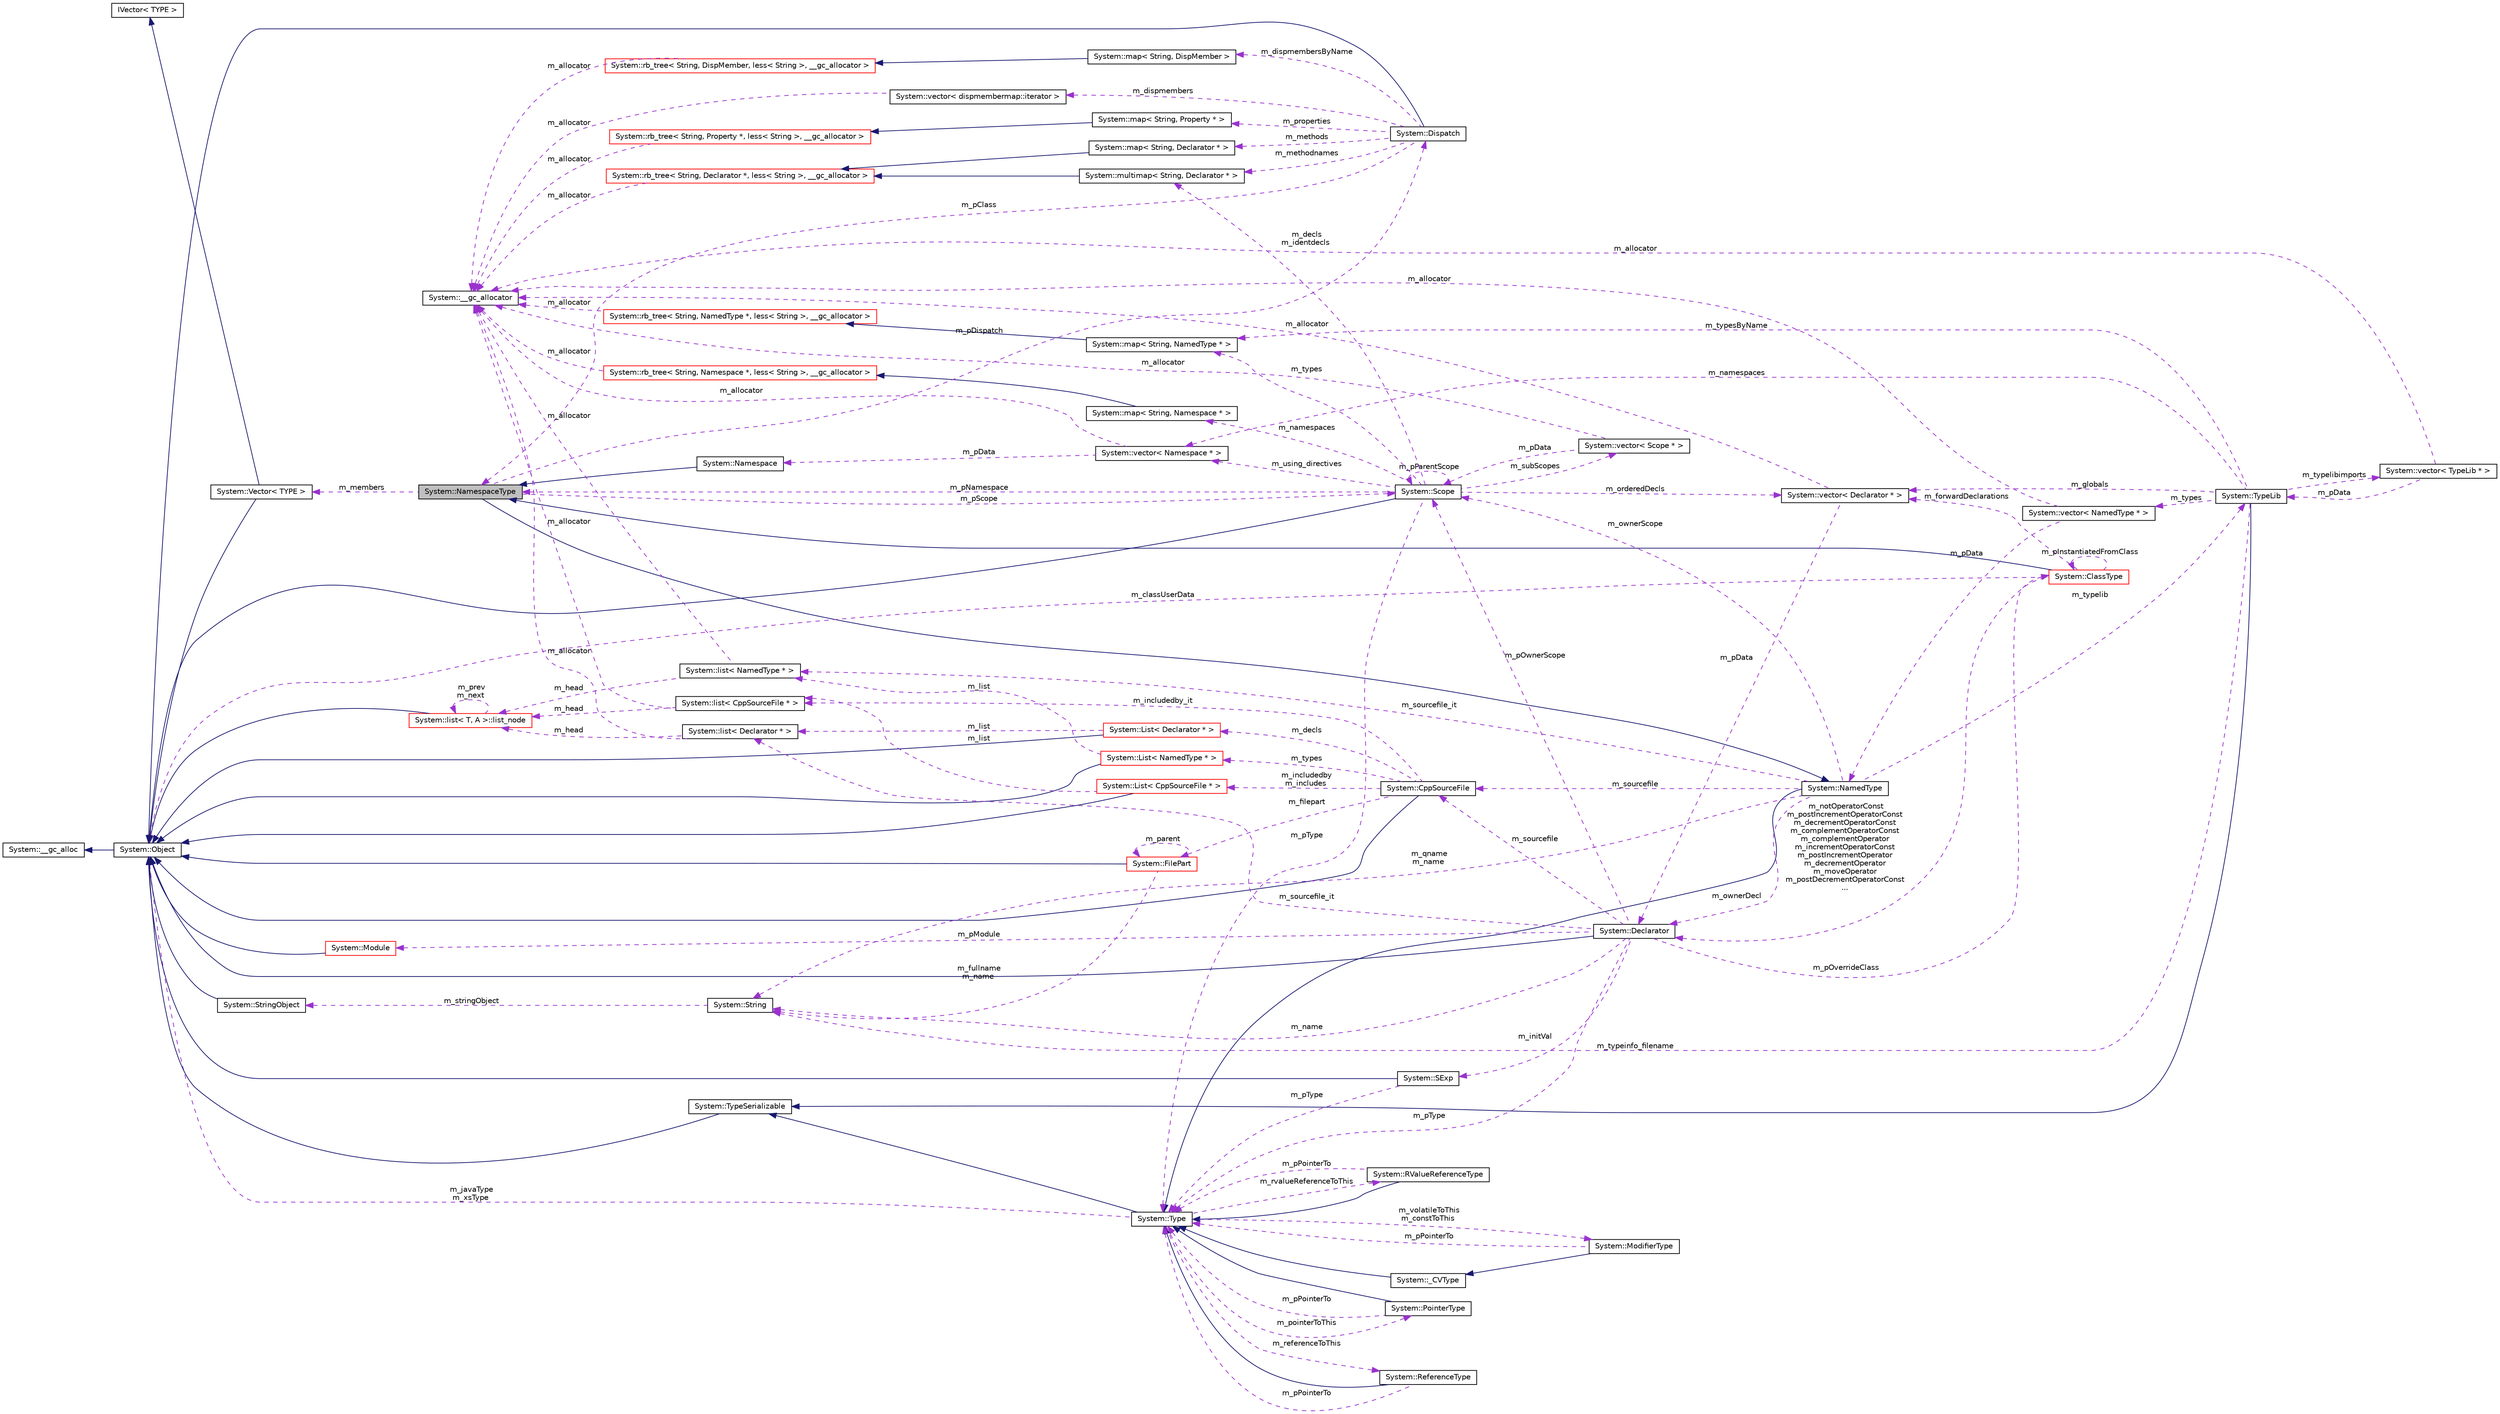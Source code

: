 digraph G
{
  edge [fontname="Helvetica",fontsize="10",labelfontname="Helvetica",labelfontsize="10"];
  node [fontname="Helvetica",fontsize="10",shape=record];
  rankdir="LR";
  Node1 [label="System::NamespaceType",height=0.2,width=0.4,color="black", fillcolor="grey75", style="filled" fontcolor="black"];
  Node2 -> Node1 [dir="back",color="midnightblue",fontsize="10",style="solid",fontname="Helvetica"];
  Node2 [label="System::NamedType",height=0.2,width=0.4,color="black", fillcolor="white", style="filled",URL="$class_system_1_1_named_type.html"];
  Node3 -> Node2 [dir="back",color="midnightblue",fontsize="10",style="solid",fontname="Helvetica"];
  Node3 [label="System::Type",height=0.2,width=0.4,color="black", fillcolor="white", style="filled",URL="$class_system_1_1_type.html"];
  Node4 -> Node3 [dir="back",color="midnightblue",fontsize="10",style="solid",fontname="Helvetica"];
  Node4 [label="System::TypeSerializable",height=0.2,width=0.4,color="black", fillcolor="white", style="filled",URL="$class_system_1_1_type_serializable.html"];
  Node5 -> Node4 [dir="back",color="midnightblue",fontsize="10",style="solid",fontname="Helvetica"];
  Node5 [label="System::Object",height=0.2,width=0.4,color="black", fillcolor="white", style="filled",URL="$class_system_1_1_object.html"];
  Node6 -> Node5 [dir="back",color="midnightblue",fontsize="10",style="solid",fontname="Helvetica"];
  Node6 [label="System::__gc_alloc",height=0.2,width=0.4,color="black", fillcolor="white", style="filled",URL="$class_system_1_1____gc__alloc.html"];
  Node7 -> Node3 [dir="back",color="darkorchid3",fontsize="10",style="dashed",label=" m_pointerToThis" ,fontname="Helvetica"];
  Node7 [label="System::PointerType",height=0.2,width=0.4,color="black", fillcolor="white", style="filled",URL="$class_system_1_1_pointer_type.html"];
  Node3 -> Node7 [dir="back",color="midnightblue",fontsize="10",style="solid",fontname="Helvetica"];
  Node3 -> Node7 [dir="back",color="darkorchid3",fontsize="10",style="dashed",label=" m_pPointerTo" ,fontname="Helvetica"];
  Node8 -> Node3 [dir="back",color="darkorchid3",fontsize="10",style="dashed",label=" m_referenceToThis" ,fontname="Helvetica"];
  Node8 [label="System::ReferenceType",height=0.2,width=0.4,color="black", fillcolor="white", style="filled",URL="$class_system_1_1_reference_type.html"];
  Node3 -> Node8 [dir="back",color="midnightblue",fontsize="10",style="solid",fontname="Helvetica"];
  Node3 -> Node8 [dir="back",color="darkorchid3",fontsize="10",style="dashed",label=" m_pPointerTo" ,fontname="Helvetica"];
  Node9 -> Node3 [dir="back",color="darkorchid3",fontsize="10",style="dashed",label=" m_rvalueReferenceToThis" ,fontname="Helvetica"];
  Node9 [label="System::RValueReferenceType",height=0.2,width=0.4,color="black", fillcolor="white", style="filled",URL="$class_system_1_1_r_value_reference_type.html"];
  Node3 -> Node9 [dir="back",color="midnightblue",fontsize="10",style="solid",fontname="Helvetica"];
  Node3 -> Node9 [dir="back",color="darkorchid3",fontsize="10",style="dashed",label=" m_pPointerTo" ,fontname="Helvetica"];
  Node10 -> Node3 [dir="back",color="darkorchid3",fontsize="10",style="dashed",label=" m_volatileToThis\nm_constToThis" ,fontname="Helvetica"];
  Node10 [label="System::ModifierType",height=0.2,width=0.4,color="black", fillcolor="white", style="filled",URL="$class_system_1_1_modifier_type.html"];
  Node11 -> Node10 [dir="back",color="midnightblue",fontsize="10",style="solid",fontname="Helvetica"];
  Node11 [label="System::_CVType",height=0.2,width=0.4,color="black", fillcolor="white", style="filled",URL="$class_system_1_1___c_v_type.html"];
  Node3 -> Node11 [dir="back",color="midnightblue",fontsize="10",style="solid",fontname="Helvetica"];
  Node3 -> Node10 [dir="back",color="darkorchid3",fontsize="10",style="dashed",label=" m_pPointerTo" ,fontname="Helvetica"];
  Node5 -> Node3 [dir="back",color="darkorchid3",fontsize="10",style="dashed",label=" m_javaType\nm_xsType" ,fontname="Helvetica"];
  Node12 -> Node2 [dir="back",color="darkorchid3",fontsize="10",style="dashed",label=" m_ownerScope" ,fontname="Helvetica"];
  Node12 [label="System::Scope",height=0.2,width=0.4,color="black", fillcolor="white", style="filled",URL="$class_system_1_1_scope.html"];
  Node5 -> Node12 [dir="back",color="midnightblue",fontsize="10",style="solid",fontname="Helvetica"];
  Node3 -> Node12 [dir="back",color="darkorchid3",fontsize="10",style="dashed",label=" m_pType" ,fontname="Helvetica"];
  Node13 -> Node12 [dir="back",color="darkorchid3",fontsize="10",style="dashed",label=" m_subScopes" ,fontname="Helvetica"];
  Node13 [label="System::vector\< Scope * \>",height=0.2,width=0.4,color="black", fillcolor="white", style="filled",URL="$class_system_1_1vector.html"];
  Node12 -> Node13 [dir="back",color="darkorchid3",fontsize="10",style="dashed",label=" m_pData" ,fontname="Helvetica"];
  Node14 -> Node13 [dir="back",color="darkorchid3",fontsize="10",style="dashed",label=" m_allocator" ,fontname="Helvetica"];
  Node14 [label="System::__gc_allocator",height=0.2,width=0.4,color="black", fillcolor="white", style="filled",URL="$class_system_1_1____gc__allocator.html"];
  Node12 -> Node12 [dir="back",color="darkorchid3",fontsize="10",style="dashed",label=" m_pParentScope" ,fontname="Helvetica"];
  Node15 -> Node12 [dir="back",color="darkorchid3",fontsize="10",style="dashed",label=" m_decls\nm_identdecls" ,fontname="Helvetica"];
  Node15 [label="System::multimap\< String, Declarator * \>",height=0.2,width=0.4,color="black", fillcolor="white", style="filled",URL="$class_system_1_1multimap.html"];
  Node16 -> Node15 [dir="back",color="midnightblue",fontsize="10",style="solid",fontname="Helvetica"];
  Node16 [label="System::rb_tree\< String, Declarator *, less\< String \>, __gc_allocator \>",height=0.2,width=0.4,color="red", fillcolor="white", style="filled",URL="$class_system_1_1rb__tree.html"];
  Node14 -> Node16 [dir="back",color="darkorchid3",fontsize="10",style="dashed",label=" m_allocator" ,fontname="Helvetica"];
  Node1 -> Node12 [dir="back",color="darkorchid3",fontsize="10",style="dashed",label=" m_pNamespace" ,fontname="Helvetica"];
  Node17 -> Node12 [dir="back",color="darkorchid3",fontsize="10",style="dashed",label=" m_namespaces" ,fontname="Helvetica"];
  Node17 [label="System::map\< String, Namespace * \>",height=0.2,width=0.4,color="black", fillcolor="white", style="filled",URL="$class_system_1_1map.html"];
  Node18 -> Node17 [dir="back",color="midnightblue",fontsize="10",style="solid",fontname="Helvetica"];
  Node18 [label="System::rb_tree\< String, Namespace *, less\< String \>, __gc_allocator \>",height=0.2,width=0.4,color="red", fillcolor="white", style="filled",URL="$class_system_1_1rb__tree.html"];
  Node14 -> Node18 [dir="back",color="darkorchid3",fontsize="10",style="dashed",label=" m_allocator" ,fontname="Helvetica"];
  Node19 -> Node12 [dir="back",color="darkorchid3",fontsize="10",style="dashed",label=" m_using_directives" ,fontname="Helvetica"];
  Node19 [label="System::vector\< Namespace * \>",height=0.2,width=0.4,color="black", fillcolor="white", style="filled",URL="$class_system_1_1vector.html"];
  Node14 -> Node19 [dir="back",color="darkorchid3",fontsize="10",style="dashed",label=" m_allocator" ,fontname="Helvetica"];
  Node20 -> Node19 [dir="back",color="darkorchid3",fontsize="10",style="dashed",label=" m_pData" ,fontname="Helvetica"];
  Node20 [label="System::Namespace",height=0.2,width=0.4,color="black", fillcolor="white", style="filled",URL="$class_system_1_1_namespace.html"];
  Node1 -> Node20 [dir="back",color="midnightblue",fontsize="10",style="solid",fontname="Helvetica"];
  Node21 -> Node12 [dir="back",color="darkorchid3",fontsize="10",style="dashed",label=" m_orderedDecls" ,fontname="Helvetica"];
  Node21 [label="System::vector\< Declarator * \>",height=0.2,width=0.4,color="black", fillcolor="white", style="filled",URL="$class_system_1_1vector.html"];
  Node14 -> Node21 [dir="back",color="darkorchid3",fontsize="10",style="dashed",label=" m_allocator" ,fontname="Helvetica"];
  Node22 -> Node21 [dir="back",color="darkorchid3",fontsize="10",style="dashed",label=" m_pData" ,fontname="Helvetica"];
  Node22 [label="System::Declarator",height=0.2,width=0.4,color="black", fillcolor="white", style="filled",URL="$class_system_1_1_declarator.html"];
  Node5 -> Node22 [dir="back",color="midnightblue",fontsize="10",style="solid",fontname="Helvetica"];
  Node3 -> Node22 [dir="back",color="darkorchid3",fontsize="10",style="dashed",label=" m_pType" ,fontname="Helvetica"];
  Node12 -> Node22 [dir="back",color="darkorchid3",fontsize="10",style="dashed",label=" m_pOwnerScope" ,fontname="Helvetica"];
  Node23 -> Node22 [dir="back",color="darkorchid3",fontsize="10",style="dashed",label=" m_initVal" ,fontname="Helvetica"];
  Node23 [label="System::SExp",height=0.2,width=0.4,color="black", fillcolor="white", style="filled",URL="$class_system_1_1_s_exp.html"];
  Node5 -> Node23 [dir="back",color="midnightblue",fontsize="10",style="solid",fontname="Helvetica"];
  Node3 -> Node23 [dir="back",color="darkorchid3",fontsize="10",style="dashed",label=" m_pType" ,fontname="Helvetica"];
  Node24 -> Node22 [dir="back",color="darkorchid3",fontsize="10",style="dashed",label=" m_sourcefile" ,fontname="Helvetica"];
  Node24 [label="System::CppSourceFile",height=0.2,width=0.4,color="black", fillcolor="white", style="filled",URL="$class_system_1_1_cpp_source_file.html"];
  Node5 -> Node24 [dir="back",color="midnightblue",fontsize="10",style="solid",fontname="Helvetica"];
  Node25 -> Node24 [dir="back",color="darkorchid3",fontsize="10",style="dashed",label=" m_filepart" ,fontname="Helvetica"];
  Node25 [label="System::FilePart",height=0.2,width=0.4,color="red", fillcolor="white", style="filled",URL="$class_system_1_1_file_part.html"];
  Node5 -> Node25 [dir="back",color="midnightblue",fontsize="10",style="solid",fontname="Helvetica"];
  Node25 -> Node25 [dir="back",color="darkorchid3",fontsize="10",style="dashed",label=" m_parent" ,fontname="Helvetica"];
  Node26 -> Node25 [dir="back",color="darkorchid3",fontsize="10",style="dashed",label=" m_fullname\nm_name" ,fontname="Helvetica"];
  Node26 [label="System::String",height=0.2,width=0.4,color="black", fillcolor="white", style="filled",URL="$class_system_1_1_string.html"];
  Node27 -> Node26 [dir="back",color="darkorchid3",fontsize="10",style="dashed",label=" m_stringObject" ,fontname="Helvetica"];
  Node27 [label="System::StringObject",height=0.2,width=0.4,color="black", fillcolor="white", style="filled",URL="$class_system_1_1_string_object.html"];
  Node5 -> Node27 [dir="back",color="midnightblue",fontsize="10",style="solid",fontname="Helvetica"];
  Node28 -> Node24 [dir="back",color="darkorchid3",fontsize="10",style="dashed",label=" m_types" ,fontname="Helvetica"];
  Node28 [label="System::List\< NamedType * \>",height=0.2,width=0.4,color="red", fillcolor="white", style="filled",URL="$class_system_1_1_list.html"];
  Node5 -> Node28 [dir="back",color="midnightblue",fontsize="10",style="solid",fontname="Helvetica"];
  Node29 -> Node28 [dir="back",color="darkorchid3",fontsize="10",style="dashed",label=" m_list" ,fontname="Helvetica"];
  Node29 [label="System::list\< NamedType * \>",height=0.2,width=0.4,color="black", fillcolor="white", style="filled",URL="$class_system_1_1list.html"];
  Node14 -> Node29 [dir="back",color="darkorchid3",fontsize="10",style="dashed",label=" m_allocator" ,fontname="Helvetica"];
  Node30 -> Node29 [dir="back",color="darkorchid3",fontsize="10",style="dashed",label=" m_head" ,fontname="Helvetica"];
  Node30 [label="System::list\< T, A \>::list_node",height=0.2,width=0.4,color="red", fillcolor="white", style="filled",URL="$class_system_1_1list_1_1list__node.html"];
  Node5 -> Node30 [dir="back",color="midnightblue",fontsize="10",style="solid",fontname="Helvetica"];
  Node30 -> Node30 [dir="back",color="darkorchid3",fontsize="10",style="dashed",label=" m_prev\nm_next" ,fontname="Helvetica"];
  Node31 -> Node24 [dir="back",color="darkorchid3",fontsize="10",style="dashed",label=" m_includedby\nm_includes" ,fontname="Helvetica"];
  Node31 [label="System::List\< CppSourceFile * \>",height=0.2,width=0.4,color="red", fillcolor="white", style="filled",URL="$class_system_1_1_list.html"];
  Node5 -> Node31 [dir="back",color="midnightblue",fontsize="10",style="solid",fontname="Helvetica"];
  Node32 -> Node31 [dir="back",color="darkorchid3",fontsize="10",style="dashed",label=" m_list" ,fontname="Helvetica"];
  Node32 [label="System::list\< CppSourceFile * \>",height=0.2,width=0.4,color="black", fillcolor="white", style="filled",URL="$class_system_1_1list.html"];
  Node14 -> Node32 [dir="back",color="darkorchid3",fontsize="10",style="dashed",label=" m_allocator" ,fontname="Helvetica"];
  Node30 -> Node32 [dir="back",color="darkorchid3",fontsize="10",style="dashed",label=" m_head" ,fontname="Helvetica"];
  Node32 -> Node24 [dir="back",color="darkorchid3",fontsize="10",style="dashed",label=" m_includedby_it" ,fontname="Helvetica"];
  Node33 -> Node24 [dir="back",color="darkorchid3",fontsize="10",style="dashed",label=" m_decls" ,fontname="Helvetica"];
  Node33 [label="System::List\< Declarator * \>",height=0.2,width=0.4,color="red", fillcolor="white", style="filled",URL="$class_system_1_1_list.html"];
  Node5 -> Node33 [dir="back",color="midnightblue",fontsize="10",style="solid",fontname="Helvetica"];
  Node34 -> Node33 [dir="back",color="darkorchid3",fontsize="10",style="dashed",label=" m_list" ,fontname="Helvetica"];
  Node34 [label="System::list\< Declarator * \>",height=0.2,width=0.4,color="black", fillcolor="white", style="filled",URL="$class_system_1_1list.html"];
  Node14 -> Node34 [dir="back",color="darkorchid3",fontsize="10",style="dashed",label=" m_allocator" ,fontname="Helvetica"];
  Node30 -> Node34 [dir="back",color="darkorchid3",fontsize="10",style="dashed",label=" m_head" ,fontname="Helvetica"];
  Node35 -> Node22 [dir="back",color="darkorchid3",fontsize="10",style="dashed",label=" m_pOverrideClass" ,fontname="Helvetica"];
  Node35 [label="System::ClassType",height=0.2,width=0.4,color="red", fillcolor="white", style="filled",URL="$class_system_1_1_class_type.html"];
  Node1 -> Node35 [dir="back",color="midnightblue",fontsize="10",style="solid",fontname="Helvetica"];
  Node22 -> Node35 [dir="back",color="darkorchid3",fontsize="10",style="dashed",label=" m_notOperatorConst\nm_postIncrementOperatorConst\nm_decrementOperatorConst\nm_complementOperatorConst\nm_complementOperator\nm_incrementOperatorConst\nm_postIncrementOperator\nm_decrementOperator\nm_moveOperator\nm_postDecrementOperatorConst\n..." ,fontname="Helvetica"];
  Node35 -> Node35 [dir="back",color="darkorchid3",fontsize="10",style="dashed",label=" m_pInstantiatedFromClass" ,fontname="Helvetica"];
  Node5 -> Node35 [dir="back",color="darkorchid3",fontsize="10",style="dashed",label=" m_classUserData" ,fontname="Helvetica"];
  Node21 -> Node35 [dir="back",color="darkorchid3",fontsize="10",style="dashed",label=" m_forwardDeclarations" ,fontname="Helvetica"];
  Node26 -> Node22 [dir="back",color="darkorchid3",fontsize="10",style="dashed",label=" m_name" ,fontname="Helvetica"];
  Node36 -> Node22 [dir="back",color="darkorchid3",fontsize="10",style="dashed",label=" m_pModule" ,fontname="Helvetica"];
  Node36 [label="System::Module",height=0.2,width=0.4,color="red", fillcolor="white", style="filled",URL="$class_system_1_1_module.html"];
  Node5 -> Node36 [dir="back",color="midnightblue",fontsize="10",style="solid",fontname="Helvetica"];
  Node34 -> Node22 [dir="back",color="darkorchid3",fontsize="10",style="dashed",label=" m_sourcefile_it" ,fontname="Helvetica"];
  Node37 -> Node12 [dir="back",color="darkorchid3",fontsize="10",style="dashed",label=" m_types" ,fontname="Helvetica"];
  Node37 [label="System::map\< String, NamedType * \>",height=0.2,width=0.4,color="black", fillcolor="white", style="filled",URL="$class_system_1_1map.html"];
  Node38 -> Node37 [dir="back",color="midnightblue",fontsize="10",style="solid",fontname="Helvetica"];
  Node38 [label="System::rb_tree\< String, NamedType *, less\< String \>, __gc_allocator \>",height=0.2,width=0.4,color="red", fillcolor="white", style="filled",URL="$class_system_1_1rb__tree.html"];
  Node14 -> Node38 [dir="back",color="darkorchid3",fontsize="10",style="dashed",label=" m_allocator" ,fontname="Helvetica"];
  Node22 -> Node2 [dir="back",color="darkorchid3",fontsize="10",style="dashed",label=" m_ownerDecl" ,fontname="Helvetica"];
  Node24 -> Node2 [dir="back",color="darkorchid3",fontsize="10",style="dashed",label=" m_sourcefile" ,fontname="Helvetica"];
  Node29 -> Node2 [dir="back",color="darkorchid3",fontsize="10",style="dashed",label=" m_sourcefile_it" ,fontname="Helvetica"];
  Node26 -> Node2 [dir="back",color="darkorchid3",fontsize="10",style="dashed",label=" m_qname\nm_name" ,fontname="Helvetica"];
  Node39 -> Node2 [dir="back",color="darkorchid3",fontsize="10",style="dashed",label=" m_typelib" ,fontname="Helvetica"];
  Node39 [label="System::TypeLib",height=0.2,width=0.4,color="black", fillcolor="white", style="filled",URL="$class_system_1_1_type_lib.html"];
  Node4 -> Node39 [dir="back",color="midnightblue",fontsize="10",style="solid",fontname="Helvetica"];
  Node40 -> Node39 [dir="back",color="darkorchid3",fontsize="10",style="dashed",label=" m_typelibimports" ,fontname="Helvetica"];
  Node40 [label="System::vector\< TypeLib * \>",height=0.2,width=0.4,color="black", fillcolor="white", style="filled",URL="$class_system_1_1vector.html"];
  Node14 -> Node40 [dir="back",color="darkorchid3",fontsize="10",style="dashed",label=" m_allocator" ,fontname="Helvetica"];
  Node39 -> Node40 [dir="back",color="darkorchid3",fontsize="10",style="dashed",label=" m_pData" ,fontname="Helvetica"];
  Node19 -> Node39 [dir="back",color="darkorchid3",fontsize="10",style="dashed",label=" m_namespaces" ,fontname="Helvetica"];
  Node26 -> Node39 [dir="back",color="darkorchid3",fontsize="10",style="dashed",label=" m_typeinfo_filename" ,fontname="Helvetica"];
  Node21 -> Node39 [dir="back",color="darkorchid3",fontsize="10",style="dashed",label=" m_globals" ,fontname="Helvetica"];
  Node37 -> Node39 [dir="back",color="darkorchid3",fontsize="10",style="dashed",label=" m_typesByName" ,fontname="Helvetica"];
  Node41 -> Node39 [dir="back",color="darkorchid3",fontsize="10",style="dashed",label=" m_types" ,fontname="Helvetica"];
  Node41 [label="System::vector\< NamedType * \>",height=0.2,width=0.4,color="black", fillcolor="white", style="filled",URL="$class_system_1_1vector.html"];
  Node14 -> Node41 [dir="back",color="darkorchid3",fontsize="10",style="dashed",label=" m_allocator" ,fontname="Helvetica"];
  Node2 -> Node41 [dir="back",color="darkorchid3",fontsize="10",style="dashed",label=" m_pData" ,fontname="Helvetica"];
  Node12 -> Node1 [dir="back",color="darkorchid3",fontsize="10",style="dashed",label=" m_pScope" ,fontname="Helvetica"];
  Node42 -> Node1 [dir="back",color="darkorchid3",fontsize="10",style="dashed",label=" m_members" ,fontname="Helvetica"];
  Node42 [label="System::Vector\< TYPE \>",height=0.2,width=0.4,color="black", fillcolor="white", style="filled",URL="$class_system_1_1_vector.html"];
  Node5 -> Node42 [dir="back",color="midnightblue",fontsize="10",style="solid",fontname="Helvetica"];
  Node43 -> Node42 [dir="back",color="midnightblue",fontsize="10",style="solid",fontname="Helvetica"];
  Node43 [label="IVector\< TYPE \>",height=0.2,width=0.4,color="black", fillcolor="white", style="filled",URL="$class_i_vector.html"];
  Node44 -> Node1 [dir="back",color="darkorchid3",fontsize="10",style="dashed",label=" m_pDispatch" ,fontname="Helvetica"];
  Node44 [label="System::Dispatch",height=0.2,width=0.4,color="black", fillcolor="white", style="filled",URL="$class_system_1_1_dispatch.html"];
  Node5 -> Node44 [dir="back",color="midnightblue",fontsize="10",style="solid",fontname="Helvetica"];
  Node45 -> Node44 [dir="back",color="darkorchid3",fontsize="10",style="dashed",label=" m_dispmembersByName" ,fontname="Helvetica"];
  Node45 [label="System::map\< String, DispMember \>",height=0.2,width=0.4,color="black", fillcolor="white", style="filled",URL="$class_system_1_1map.html"];
  Node46 -> Node45 [dir="back",color="midnightblue",fontsize="10",style="solid",fontname="Helvetica"];
  Node46 [label="System::rb_tree\< String, DispMember, less\< String \>, __gc_allocator \>",height=0.2,width=0.4,color="red", fillcolor="white", style="filled",URL="$class_system_1_1rb__tree.html"];
  Node14 -> Node46 [dir="back",color="darkorchid3",fontsize="10",style="dashed",label=" m_allocator" ,fontname="Helvetica"];
  Node15 -> Node44 [dir="back",color="darkorchid3",fontsize="10",style="dashed",label=" m_methodnames" ,fontname="Helvetica"];
  Node1 -> Node44 [dir="back",color="darkorchid3",fontsize="10",style="dashed",label=" m_pClass" ,fontname="Helvetica"];
  Node47 -> Node44 [dir="back",color="darkorchid3",fontsize="10",style="dashed",label=" m_dispmembers" ,fontname="Helvetica"];
  Node47 [label="System::vector\< dispmembermap::iterator \>",height=0.2,width=0.4,color="black", fillcolor="white", style="filled",URL="$class_system_1_1vector.html"];
  Node14 -> Node47 [dir="back",color="darkorchid3",fontsize="10",style="dashed",label=" m_allocator" ,fontname="Helvetica"];
  Node48 -> Node44 [dir="back",color="darkorchid3",fontsize="10",style="dashed",label=" m_properties" ,fontname="Helvetica"];
  Node48 [label="System::map\< String, Property * \>",height=0.2,width=0.4,color="black", fillcolor="white", style="filled",URL="$class_system_1_1map.html"];
  Node49 -> Node48 [dir="back",color="midnightblue",fontsize="10",style="solid",fontname="Helvetica"];
  Node49 [label="System::rb_tree\< String, Property *, less\< String \>, __gc_allocator \>",height=0.2,width=0.4,color="red", fillcolor="white", style="filled",URL="$class_system_1_1rb__tree.html"];
  Node14 -> Node49 [dir="back",color="darkorchid3",fontsize="10",style="dashed",label=" m_allocator" ,fontname="Helvetica"];
  Node50 -> Node44 [dir="back",color="darkorchid3",fontsize="10",style="dashed",label=" m_methods" ,fontname="Helvetica"];
  Node50 [label="System::map\< String, Declarator * \>",height=0.2,width=0.4,color="black", fillcolor="white", style="filled",URL="$class_system_1_1map.html"];
  Node16 -> Node50 [dir="back",color="midnightblue",fontsize="10",style="solid",fontname="Helvetica"];
}
